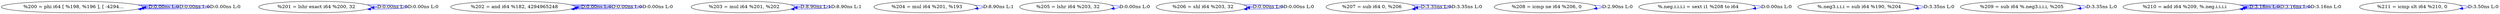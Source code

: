 digraph {
Node0x3d03620[label="  %200 = phi i64 [ %198, %196 ], [ -4294..."];
Node0x3d03620 -> Node0x3d03620[label="D:0.00ns L:0",color=blue];
Node0x3d03620 -> Node0x3d03620[label="D:0.00ns L:0",color=blue];
Node0x3d03620 -> Node0x3d03620[label="D:0.00ns L:0",color=blue];
Node0x3d03700[label="  %201 = lshr exact i64 %200, 32"];
Node0x3d03700 -> Node0x3d03700[label="D:0.00ns L:0",color=blue];
Node0x3d03700 -> Node0x3d03700[label="D:0.00ns L:0",color=blue];
Node0x3d037e0[label="  %202 = and i64 %182, 4294965248"];
Node0x3d037e0 -> Node0x3d037e0[label="D:0.00ns L:0",color=blue];
Node0x3d037e0 -> Node0x3d037e0[label="D:0.00ns L:0",color=blue];
Node0x3d037e0 -> Node0x3d037e0[label="D:0.00ns L:0",color=blue];
Node0x3d038c0[label="  %203 = mul i64 %201, %202"];
Node0x3d038c0 -> Node0x3d038c0[label="D:8.90ns L:1",color=blue];
Node0x3d038c0 -> Node0x3d038c0[label="D:8.90ns L:1",color=blue];
Node0x3d039e0[label="  %204 = mul i64 %201, %193"];
Node0x3d039e0 -> Node0x3d039e0[label="D:8.90ns L:1",color=blue];
Node0x3d03ac0[label="  %205 = lshr i64 %203, 32"];
Node0x3d03ac0 -> Node0x3d03ac0[label="D:0.00ns L:0",color=blue];
Node0x3d03ba0[label="  %206 = shl i64 %203, 32"];
Node0x3d03ba0 -> Node0x3d03ba0[label="D:0.00ns L:0",color=blue];
Node0x3d03ba0 -> Node0x3d03ba0[label="D:0.00ns L:0",color=blue];
Node0x3d03c80[label="  %207 = sub i64 0, %206"];
Node0x3d03c80 -> Node0x3d03c80[label="D:3.35ns L:0",color=blue];
Node0x3d03c80 -> Node0x3d03c80[label="D:3.35ns L:0",color=blue];
Node0x3d03d60[label="  %208 = icmp ne i64 %206, 0"];
Node0x3d03d60 -> Node0x3d03d60[label="D:2.90ns L:0",color=blue];
Node0x3d03e40[label="  %.neg.i.i.i.i = sext i1 %208 to i64"];
Node0x3d03e40 -> Node0x3d03e40[label="D:0.00ns L:0",color=blue];
Node0x3d03f20[label="  %.neg3.i.i.i = sub i64 %190, %204"];
Node0x3d03f20 -> Node0x3d03f20[label="D:3.35ns L:0",color=blue];
Node0x3d04000[label="  %209 = sub i64 %.neg3.i.i.i, %205"];
Node0x3d04000 -> Node0x3d04000[label="D:3.35ns L:0",color=blue];
Node0x3d040e0[label="  %210 = add i64 %209, %.neg.i.i.i.i"];
Node0x3d040e0 -> Node0x3d040e0[label="D:3.16ns L:0",color=blue];
Node0x3d040e0 -> Node0x3d040e0[label="D:3.16ns L:0",color=blue];
Node0x3d040e0 -> Node0x3d040e0[label="D:3.16ns L:0",color=blue];
Node0x3d041c0[label="  %211 = icmp slt i64 %210, 0"];
Node0x3d041c0 -> Node0x3d041c0[label="D:3.50ns L:0",color=blue];
}
